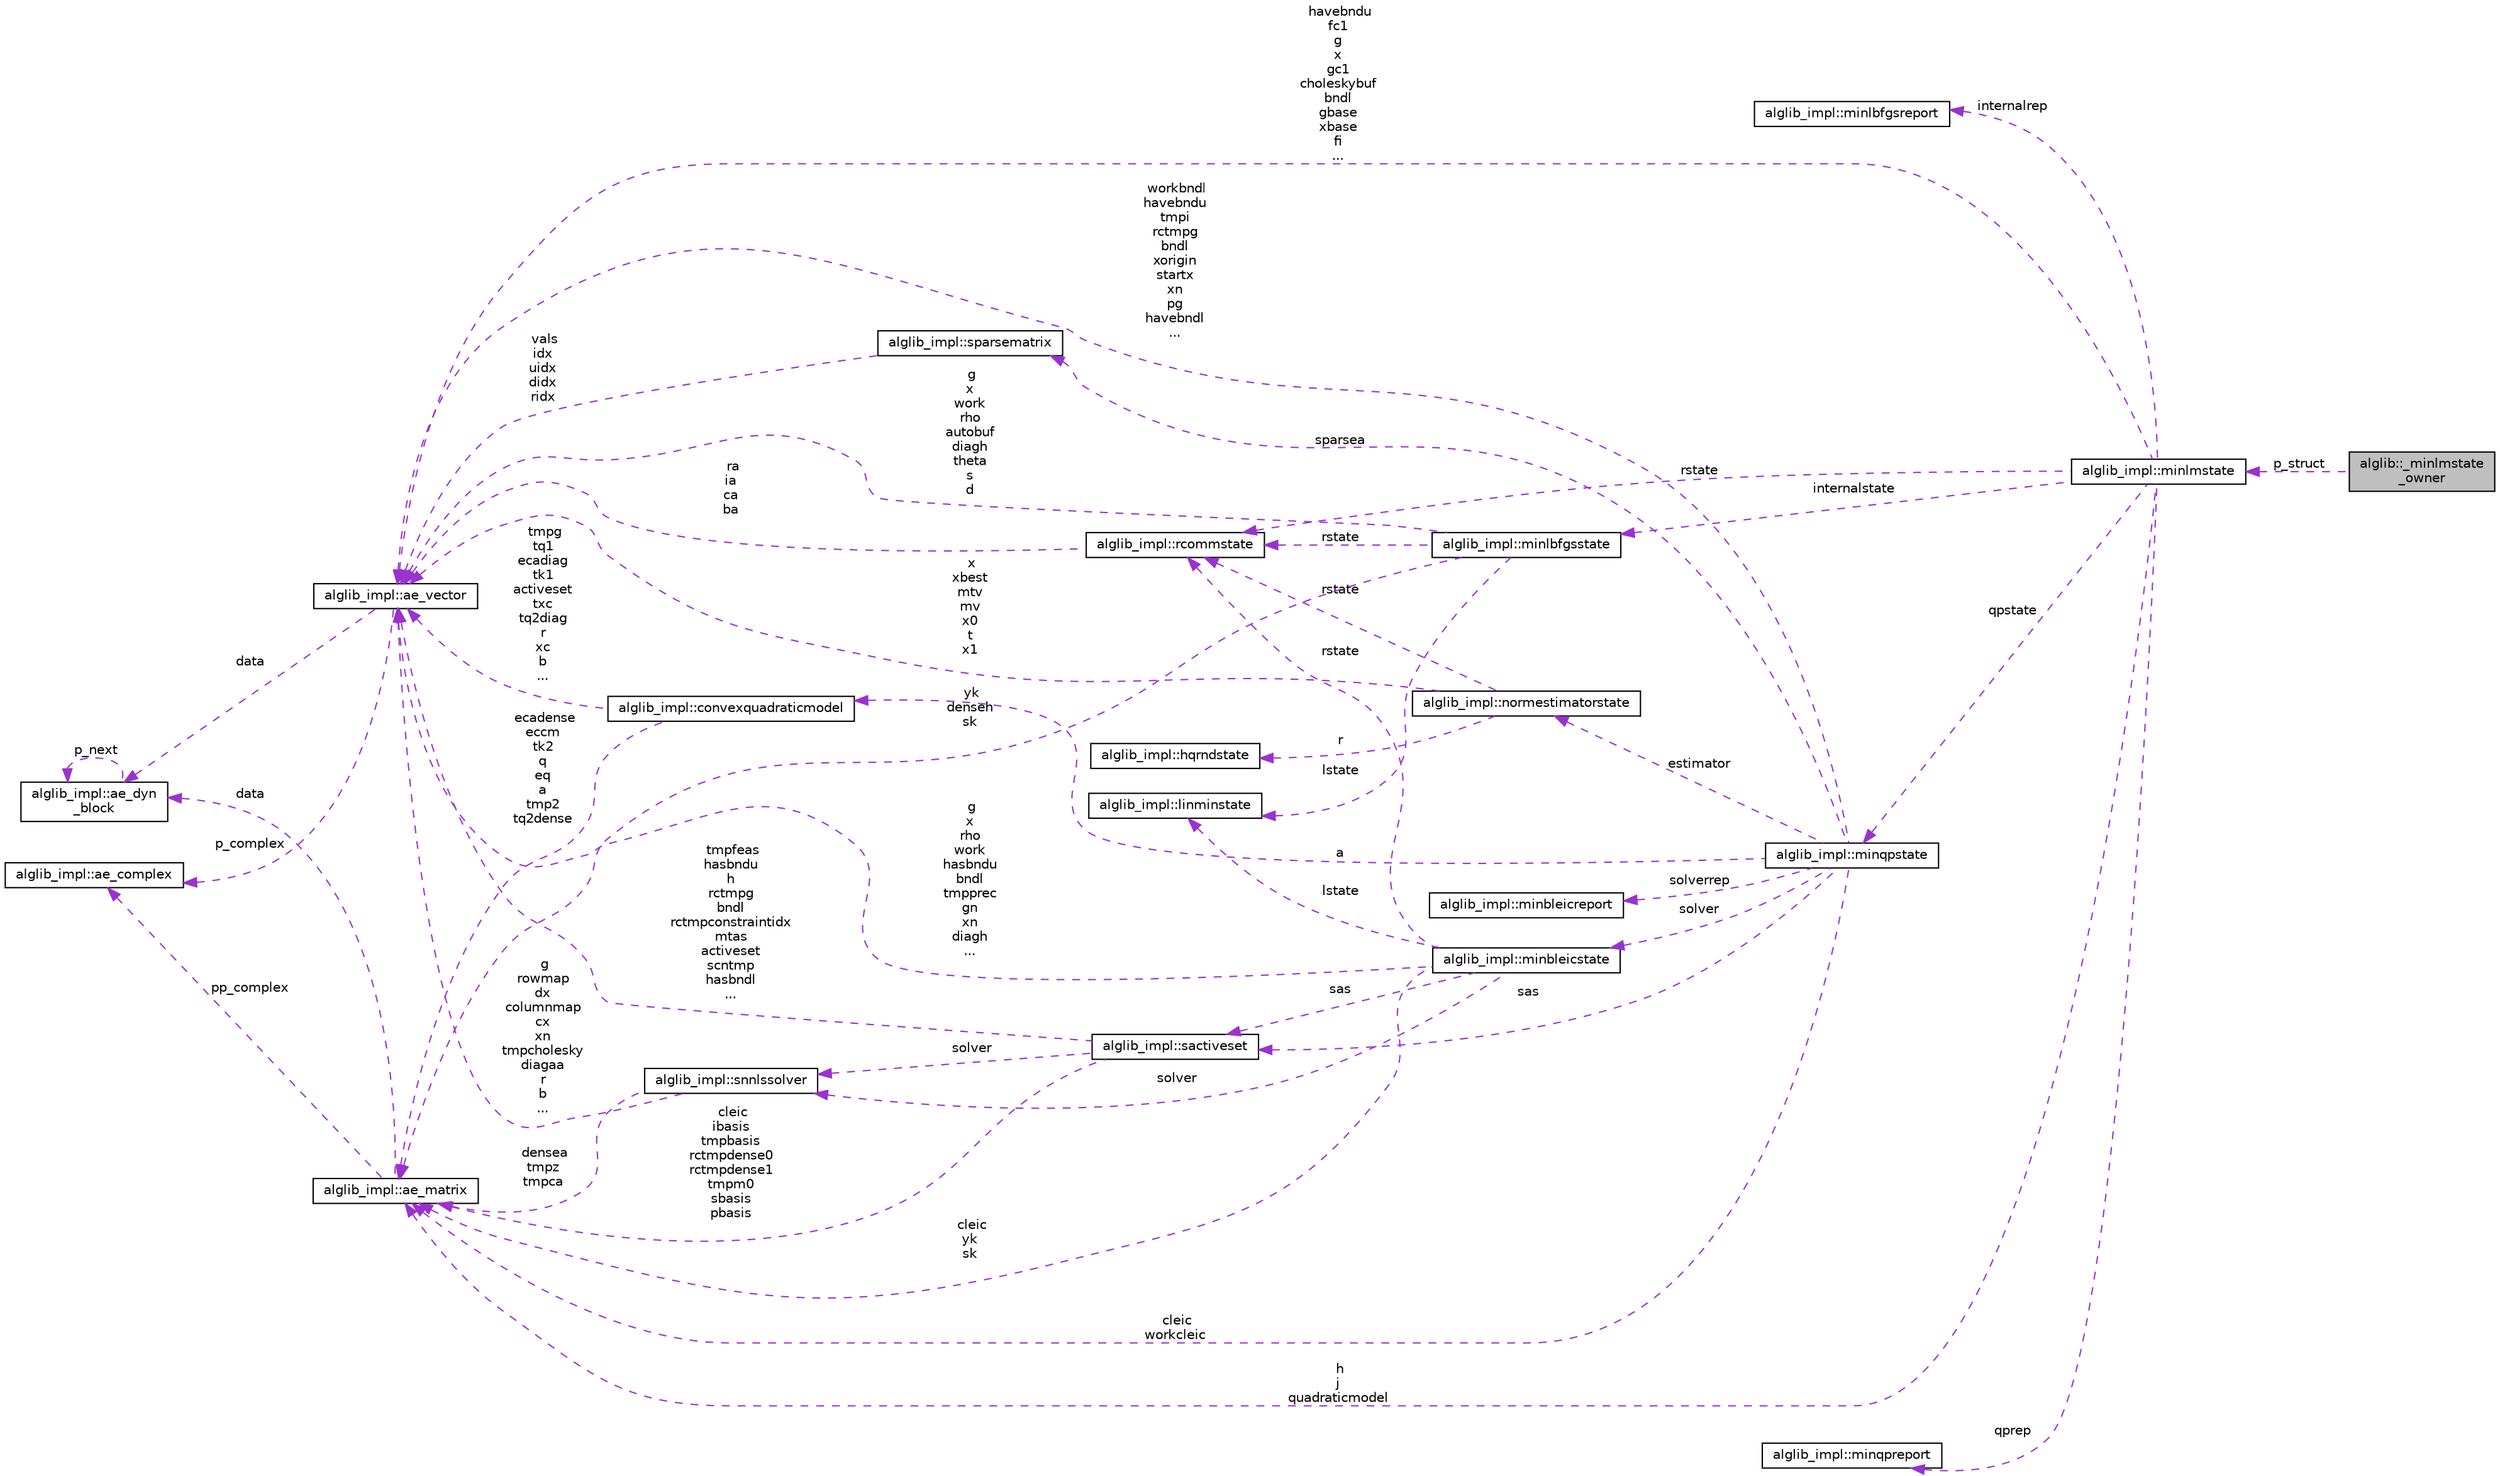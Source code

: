 digraph "alglib::_minlmstate_owner"
{
  edge [fontname="Helvetica",fontsize="10",labelfontname="Helvetica",labelfontsize="10"];
  node [fontname="Helvetica",fontsize="10",shape=record];
  rankdir="LR";
  Node2 [label="alglib::_minlmstate\l_owner",height=0.2,width=0.4,color="black", fillcolor="grey75", style="filled", fontcolor="black"];
  Node3 -> Node2 [dir="back",color="darkorchid3",fontsize="10",style="dashed",label=" p_struct" ,fontname="Helvetica"];
  Node3 [label="alglib_impl::minlmstate",height=0.2,width=0.4,color="black", fillcolor="white", style="filled",URL="$structalglib__impl_1_1minlmstate.html"];
  Node4 -> Node3 [dir="back",color="darkorchid3",fontsize="10",style="dashed",label=" internalrep" ,fontname="Helvetica"];
  Node4 [label="alglib_impl::minlbfgsreport",height=0.2,width=0.4,color="black", fillcolor="white", style="filled",URL="$structalglib__impl_1_1minlbfgsreport.html"];
  Node5 -> Node3 [dir="back",color="darkorchid3",fontsize="10",style="dashed",label=" rstate" ,fontname="Helvetica"];
  Node5 [label="alglib_impl::rcommstate",height=0.2,width=0.4,color="black", fillcolor="white", style="filled",URL="$structalglib__impl_1_1rcommstate.html"];
  Node6 -> Node5 [dir="back",color="darkorchid3",fontsize="10",style="dashed",label=" ra\nia\nca\nba" ,fontname="Helvetica"];
  Node6 [label="alglib_impl::ae_vector",height=0.2,width=0.4,color="black", fillcolor="white", style="filled",URL="$structalglib__impl_1_1ae__vector.html"];
  Node7 -> Node6 [dir="back",color="darkorchid3",fontsize="10",style="dashed",label=" data" ,fontname="Helvetica"];
  Node7 [label="alglib_impl::ae_dyn\l_block",height=0.2,width=0.4,color="black", fillcolor="white", style="filled",URL="$structalglib__impl_1_1ae__dyn__block.html"];
  Node7 -> Node7 [dir="back",color="darkorchid3",fontsize="10",style="dashed",label=" p_next" ,fontname="Helvetica"];
  Node8 -> Node6 [dir="back",color="darkorchid3",fontsize="10",style="dashed",label=" p_complex" ,fontname="Helvetica"];
  Node8 [label="alglib_impl::ae_complex",height=0.2,width=0.4,color="black", fillcolor="white", style="filled",URL="$structalglib__impl_1_1ae__complex.html"];
  Node9 -> Node3 [dir="back",color="darkorchid3",fontsize="10",style="dashed",label=" qpstate" ,fontname="Helvetica"];
  Node9 [label="alglib_impl::minqpstate",height=0.2,width=0.4,color="black", fillcolor="white", style="filled",URL="$structalglib__impl_1_1minqpstate.html"];
  Node10 -> Node9 [dir="back",color="darkorchid3",fontsize="10",style="dashed",label=" solver" ,fontname="Helvetica"];
  Node10 [label="alglib_impl::minbleicstate",height=0.2,width=0.4,color="black", fillcolor="white", style="filled",URL="$structalglib__impl_1_1minbleicstate.html"];
  Node5 -> Node10 [dir="back",color="darkorchid3",fontsize="10",style="dashed",label=" rstate" ,fontname="Helvetica"];
  Node11 -> Node10 [dir="back",color="darkorchid3",fontsize="10",style="dashed",label=" lstate" ,fontname="Helvetica"];
  Node11 [label="alglib_impl::linminstate",height=0.2,width=0.4,color="black", fillcolor="white", style="filled",URL="$structalglib__impl_1_1linminstate.html"];
  Node12 -> Node10 [dir="back",color="darkorchid3",fontsize="10",style="dashed",label=" solver" ,fontname="Helvetica"];
  Node12 [label="alglib_impl::snnlssolver",height=0.2,width=0.4,color="black", fillcolor="white", style="filled",URL="$structalglib__impl_1_1snnlssolver.html"];
  Node6 -> Node12 [dir="back",color="darkorchid3",fontsize="10",style="dashed",label=" g\nrowmap\ndx\ncolumnmap\ncx\nxn\ntmpcholesky\ndiagaa\nr\nb\n..." ,fontname="Helvetica"];
  Node13 -> Node12 [dir="back",color="darkorchid3",fontsize="10",style="dashed",label=" densea\ntmpz\ntmpca" ,fontname="Helvetica"];
  Node13 [label="alglib_impl::ae_matrix",height=0.2,width=0.4,color="black", fillcolor="white", style="filled",URL="$structalglib__impl_1_1ae__matrix.html"];
  Node7 -> Node13 [dir="back",color="darkorchid3",fontsize="10",style="dashed",label=" data" ,fontname="Helvetica"];
  Node8 -> Node13 [dir="back",color="darkorchid3",fontsize="10",style="dashed",label=" pp_complex" ,fontname="Helvetica"];
  Node14 -> Node10 [dir="back",color="darkorchid3",fontsize="10",style="dashed",label=" sas" ,fontname="Helvetica"];
  Node14 [label="alglib_impl::sactiveset",height=0.2,width=0.4,color="black", fillcolor="white", style="filled",URL="$structalglib__impl_1_1sactiveset.html"];
  Node12 -> Node14 [dir="back",color="darkorchid3",fontsize="10",style="dashed",label=" solver" ,fontname="Helvetica"];
  Node6 -> Node14 [dir="back",color="darkorchid3",fontsize="10",style="dashed",label=" tmpfeas\nhasbndu\nh\nrctmpg\nbndl\nrctmpconstraintidx\nmtas\nactiveset\nscntmp\nhasbndl\n..." ,fontname="Helvetica"];
  Node13 -> Node14 [dir="back",color="darkorchid3",fontsize="10",style="dashed",label=" cleic\nibasis\ntmpbasis\nrctmpdense0\nrctmpdense1\ntmpm0\nsbasis\npbasis" ,fontname="Helvetica"];
  Node6 -> Node10 [dir="back",color="darkorchid3",fontsize="10",style="dashed",label=" g\nx\nrho\nwork\nhasbndu\nbndl\ntmpprec\ngn\nxn\ndiagh\n..." ,fontname="Helvetica"];
  Node13 -> Node10 [dir="back",color="darkorchid3",fontsize="10",style="dashed",label=" cleic\nyk\nsk" ,fontname="Helvetica"];
  Node15 -> Node9 [dir="back",color="darkorchid3",fontsize="10",style="dashed",label=" solverrep" ,fontname="Helvetica"];
  Node15 [label="alglib_impl::minbleicreport",height=0.2,width=0.4,color="black", fillcolor="white", style="filled",URL="$structalglib__impl_1_1minbleicreport.html"];
  Node16 -> Node9 [dir="back",color="darkorchid3",fontsize="10",style="dashed",label=" a" ,fontname="Helvetica"];
  Node16 [label="alglib_impl::convexquadraticmodel",height=0.2,width=0.4,color="black", fillcolor="white", style="filled",URL="$structalglib__impl_1_1convexquadraticmodel.html"];
  Node6 -> Node16 [dir="back",color="darkorchid3",fontsize="10",style="dashed",label=" tmpg\ntq1\necadiag\ntk1\nactiveset\ntxc\ntq2diag\nr\nxc\nb\n..." ,fontname="Helvetica"];
  Node13 -> Node16 [dir="back",color="darkorchid3",fontsize="10",style="dashed",label=" ecadense\neccm\ntk2\nq\neq\na\ntmp2\ntq2dense" ,fontname="Helvetica"];
  Node14 -> Node9 [dir="back",color="darkorchid3",fontsize="10",style="dashed",label=" sas" ,fontname="Helvetica"];
  Node6 -> Node9 [dir="back",color="darkorchid3",fontsize="10",style="dashed",label=" workbndl\nhavebndu\ntmpi\nrctmpg\nbndl\nxorigin\nstartx\nxn\npg\nhavebndl\n..." ,fontname="Helvetica"];
  Node13 -> Node9 [dir="back",color="darkorchid3",fontsize="10",style="dashed",label=" cleic\nworkcleic" ,fontname="Helvetica"];
  Node17 -> Node9 [dir="back",color="darkorchid3",fontsize="10",style="dashed",label=" estimator" ,fontname="Helvetica"];
  Node17 [label="alglib_impl::normestimatorstate",height=0.2,width=0.4,color="black", fillcolor="white", style="filled",URL="$structalglib__impl_1_1normestimatorstate.html"];
  Node5 -> Node17 [dir="back",color="darkorchid3",fontsize="10",style="dashed",label=" rstate" ,fontname="Helvetica"];
  Node6 -> Node17 [dir="back",color="darkorchid3",fontsize="10",style="dashed",label=" x\nxbest\nmtv\nmv\nx0\nt\nx1" ,fontname="Helvetica"];
  Node18 -> Node17 [dir="back",color="darkorchid3",fontsize="10",style="dashed",label=" r" ,fontname="Helvetica"];
  Node18 [label="alglib_impl::hqrndstate",height=0.2,width=0.4,color="black", fillcolor="white", style="filled",URL="$structalglib__impl_1_1hqrndstate.html"];
  Node19 -> Node9 [dir="back",color="darkorchid3",fontsize="10",style="dashed",label=" sparsea" ,fontname="Helvetica"];
  Node19 [label="alglib_impl::sparsematrix",height=0.2,width=0.4,color="black", fillcolor="white", style="filled",URL="$structalglib__impl_1_1sparsematrix.html"];
  Node6 -> Node19 [dir="back",color="darkorchid3",fontsize="10",style="dashed",label=" vals\nidx\nuidx\ndidx\nridx" ,fontname="Helvetica"];
  Node20 -> Node3 [dir="back",color="darkorchid3",fontsize="10",style="dashed",label=" internalstate" ,fontname="Helvetica"];
  Node20 [label="alglib_impl::minlbfgsstate",height=0.2,width=0.4,color="black", fillcolor="white", style="filled",URL="$structalglib__impl_1_1minlbfgsstate.html"];
  Node5 -> Node20 [dir="back",color="darkorchid3",fontsize="10",style="dashed",label=" rstate" ,fontname="Helvetica"];
  Node11 -> Node20 [dir="back",color="darkorchid3",fontsize="10",style="dashed",label=" lstate" ,fontname="Helvetica"];
  Node6 -> Node20 [dir="back",color="darkorchid3",fontsize="10",style="dashed",label=" g\nx\nwork\nrho\nautobuf\ndiagh\ntheta\ns\nd" ,fontname="Helvetica"];
  Node13 -> Node20 [dir="back",color="darkorchid3",fontsize="10",style="dashed",label=" yk\ndenseh\nsk" ,fontname="Helvetica"];
  Node6 -> Node3 [dir="back",color="darkorchid3",fontsize="10",style="dashed",label=" havebndu\nfc1\ng\nx\ngc1\ncholeskybuf\nbndl\ngbase\nxbase\nfi\n..." ,fontname="Helvetica"];
  Node13 -> Node3 [dir="back",color="darkorchid3",fontsize="10",style="dashed",label=" h\nj\nquadraticmodel" ,fontname="Helvetica"];
  Node21 -> Node3 [dir="back",color="darkorchid3",fontsize="10",style="dashed",label=" qprep" ,fontname="Helvetica"];
  Node21 [label="alglib_impl::minqpreport",height=0.2,width=0.4,color="black", fillcolor="white", style="filled",URL="$structalglib__impl_1_1minqpreport.html"];
}
